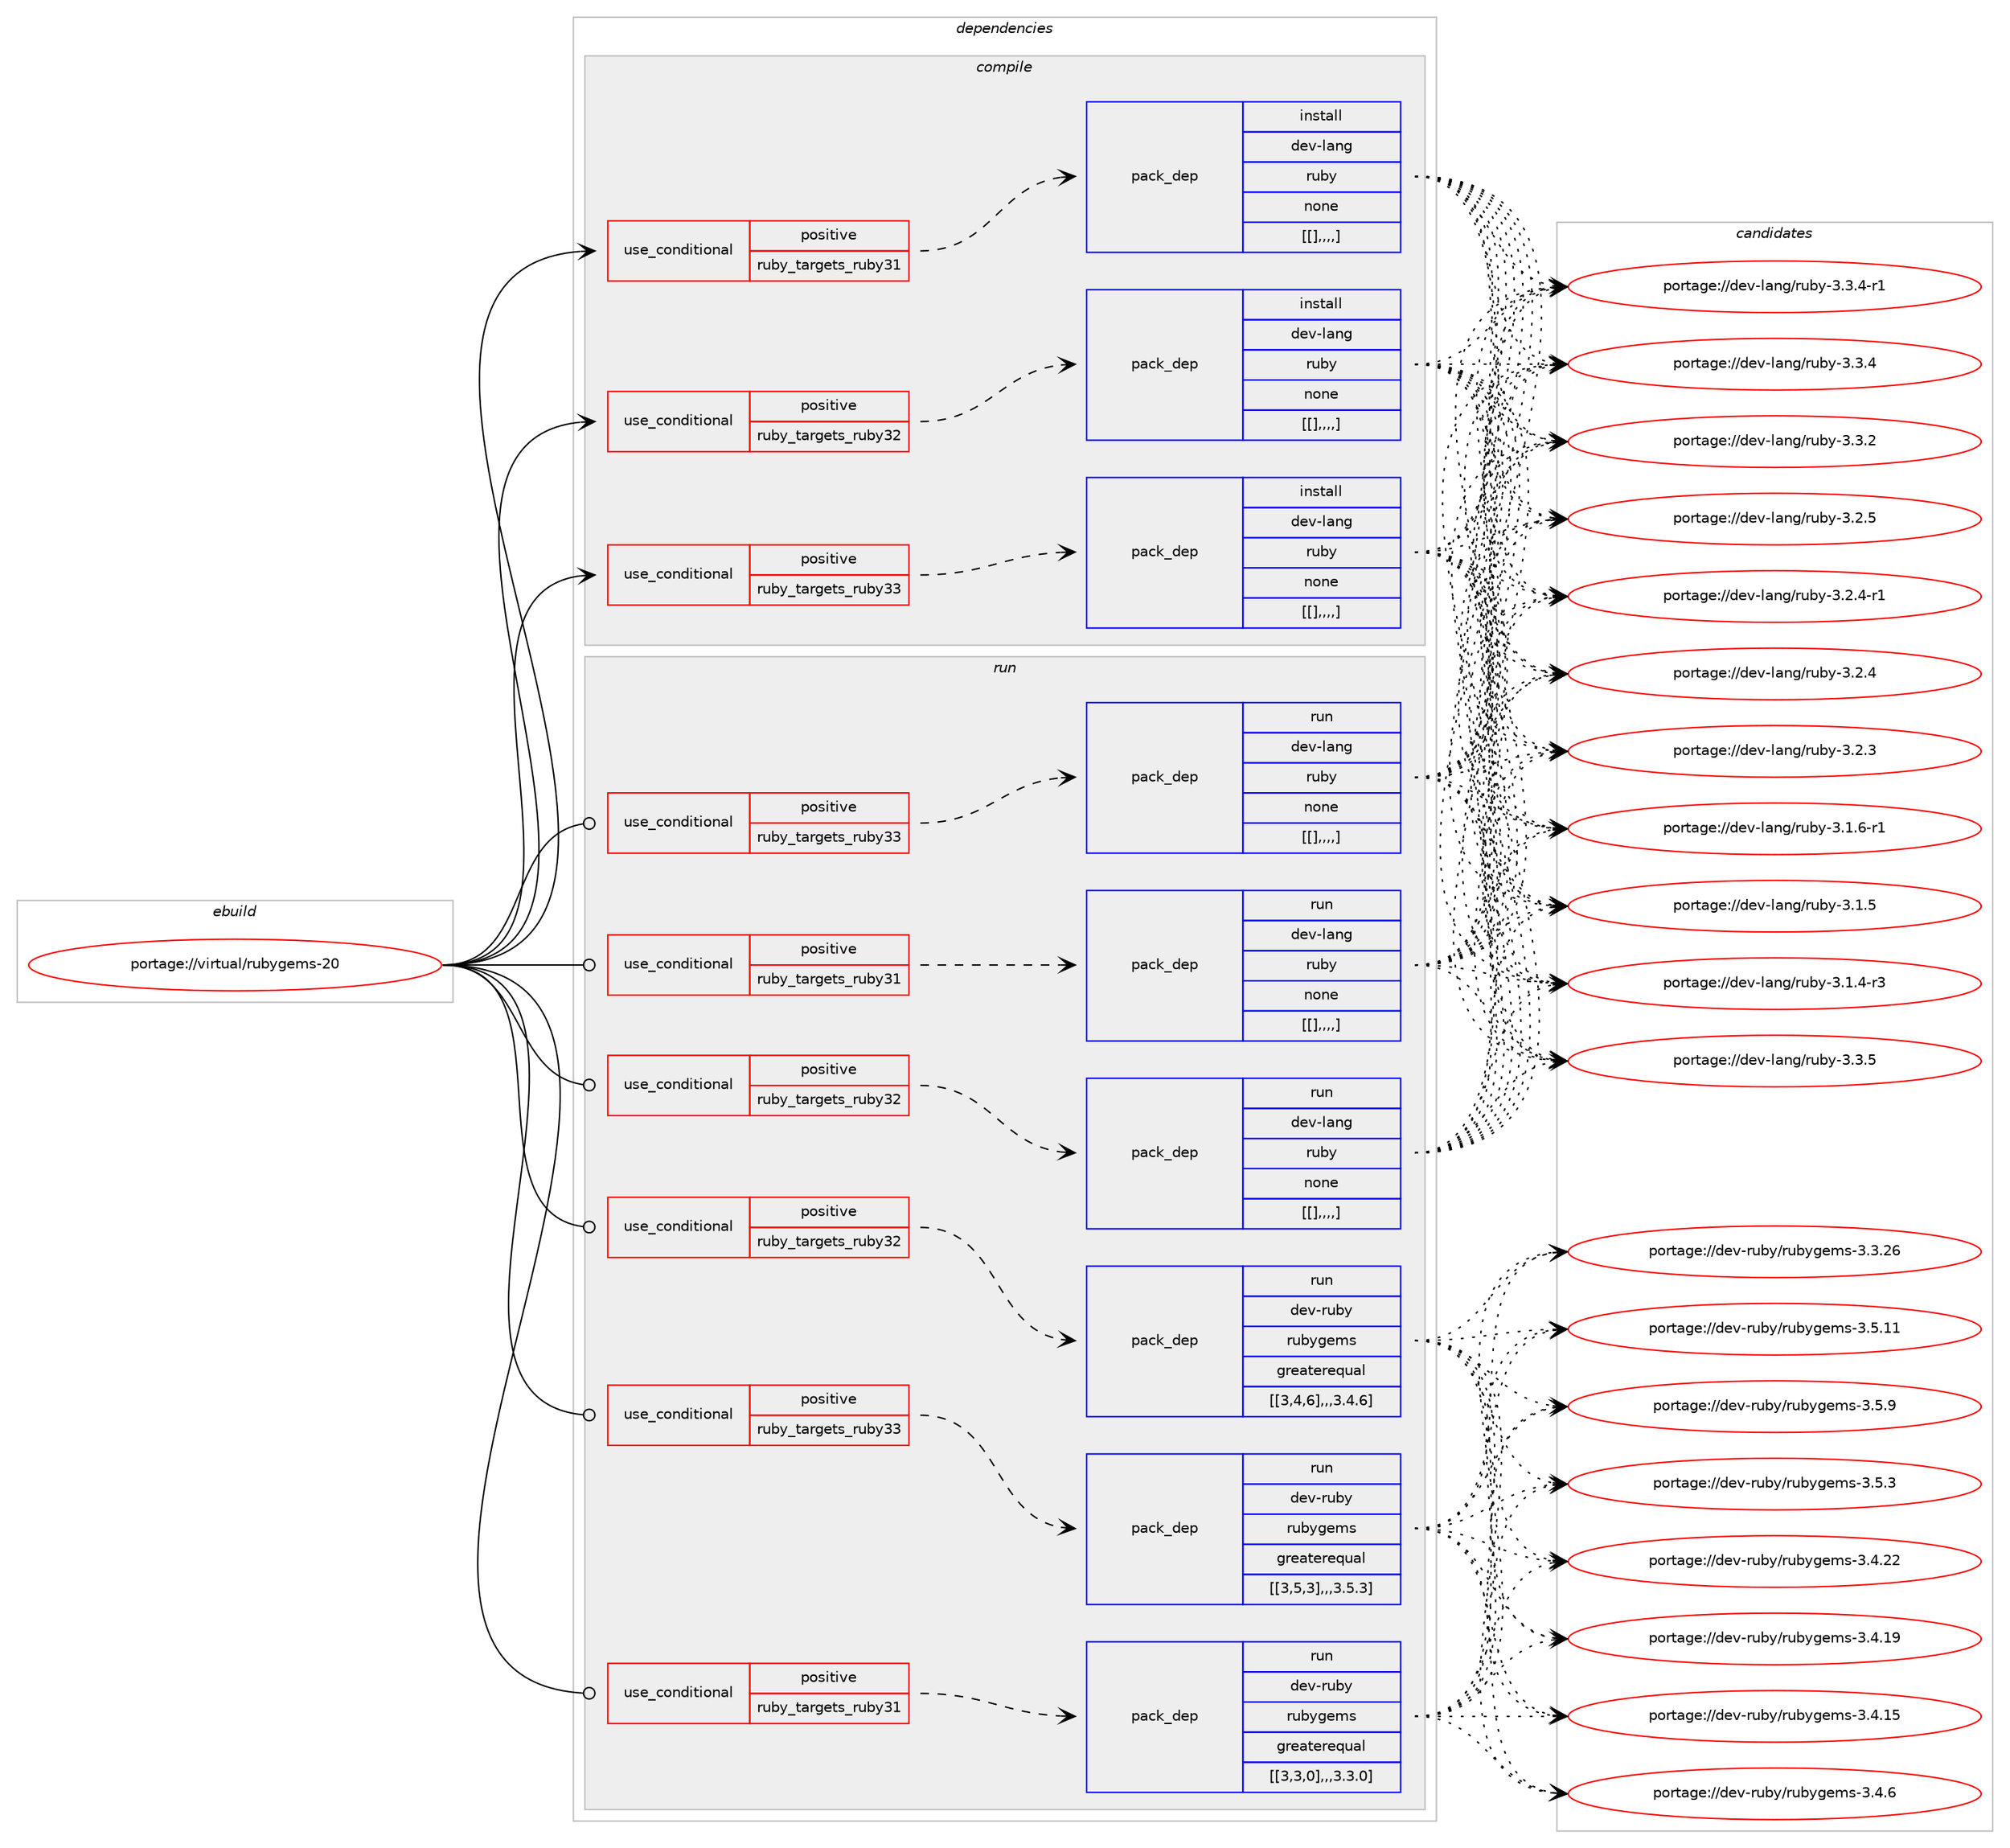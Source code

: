 digraph prolog {

# *************
# Graph options
# *************

newrank=true;
concentrate=true;
compound=true;
graph [rankdir=LR,fontname=Helvetica,fontsize=10,ranksep=1.5];#, ranksep=2.5, nodesep=0.2];
edge  [arrowhead=vee];
node  [fontname=Helvetica,fontsize=10];

# **********
# The ebuild
# **********

subgraph cluster_leftcol {
color=gray;
label=<<i>ebuild</i>>;
id [label="portage://virtual/rubygems-20", color=red, width=4, href="../virtual/rubygems-20.svg"];
}

# ****************
# The dependencies
# ****************

subgraph cluster_midcol {
color=gray;
label=<<i>dependencies</i>>;
subgraph cluster_compile {
fillcolor="#eeeeee";
style=filled;
label=<<i>compile</i>>;
subgraph cond123438 {
dependency463697 [label=<<TABLE BORDER="0" CELLBORDER="1" CELLSPACING="0" CELLPADDING="4"><TR><TD ROWSPAN="3" CELLPADDING="10">use_conditional</TD></TR><TR><TD>positive</TD></TR><TR><TD>ruby_targets_ruby31</TD></TR></TABLE>>, shape=none, color=red];
subgraph pack336917 {
dependency463698 [label=<<TABLE BORDER="0" CELLBORDER="1" CELLSPACING="0" CELLPADDING="4" WIDTH="220"><TR><TD ROWSPAN="6" CELLPADDING="30">pack_dep</TD></TR><TR><TD WIDTH="110">install</TD></TR><TR><TD>dev-lang</TD></TR><TR><TD>ruby</TD></TR><TR><TD>none</TD></TR><TR><TD>[[],,,,]</TD></TR></TABLE>>, shape=none, color=blue];
}
dependency463697:e -> dependency463698:w [weight=20,style="dashed",arrowhead="vee"];
}
id:e -> dependency463697:w [weight=20,style="solid",arrowhead="vee"];
subgraph cond123439 {
dependency463699 [label=<<TABLE BORDER="0" CELLBORDER="1" CELLSPACING="0" CELLPADDING="4"><TR><TD ROWSPAN="3" CELLPADDING="10">use_conditional</TD></TR><TR><TD>positive</TD></TR><TR><TD>ruby_targets_ruby32</TD></TR></TABLE>>, shape=none, color=red];
subgraph pack336918 {
dependency463700 [label=<<TABLE BORDER="0" CELLBORDER="1" CELLSPACING="0" CELLPADDING="4" WIDTH="220"><TR><TD ROWSPAN="6" CELLPADDING="30">pack_dep</TD></TR><TR><TD WIDTH="110">install</TD></TR><TR><TD>dev-lang</TD></TR><TR><TD>ruby</TD></TR><TR><TD>none</TD></TR><TR><TD>[[],,,,]</TD></TR></TABLE>>, shape=none, color=blue];
}
dependency463699:e -> dependency463700:w [weight=20,style="dashed",arrowhead="vee"];
}
id:e -> dependency463699:w [weight=20,style="solid",arrowhead="vee"];
subgraph cond123440 {
dependency463701 [label=<<TABLE BORDER="0" CELLBORDER="1" CELLSPACING="0" CELLPADDING="4"><TR><TD ROWSPAN="3" CELLPADDING="10">use_conditional</TD></TR><TR><TD>positive</TD></TR><TR><TD>ruby_targets_ruby33</TD></TR></TABLE>>, shape=none, color=red];
subgraph pack336919 {
dependency463702 [label=<<TABLE BORDER="0" CELLBORDER="1" CELLSPACING="0" CELLPADDING="4" WIDTH="220"><TR><TD ROWSPAN="6" CELLPADDING="30">pack_dep</TD></TR><TR><TD WIDTH="110">install</TD></TR><TR><TD>dev-lang</TD></TR><TR><TD>ruby</TD></TR><TR><TD>none</TD></TR><TR><TD>[[],,,,]</TD></TR></TABLE>>, shape=none, color=blue];
}
dependency463701:e -> dependency463702:w [weight=20,style="dashed",arrowhead="vee"];
}
id:e -> dependency463701:w [weight=20,style="solid",arrowhead="vee"];
}
subgraph cluster_compileandrun {
fillcolor="#eeeeee";
style=filled;
label=<<i>compile and run</i>>;
}
subgraph cluster_run {
fillcolor="#eeeeee";
style=filled;
label=<<i>run</i>>;
subgraph cond123441 {
dependency463703 [label=<<TABLE BORDER="0" CELLBORDER="1" CELLSPACING="0" CELLPADDING="4"><TR><TD ROWSPAN="3" CELLPADDING="10">use_conditional</TD></TR><TR><TD>positive</TD></TR><TR><TD>ruby_targets_ruby31</TD></TR></TABLE>>, shape=none, color=red];
subgraph pack336920 {
dependency463704 [label=<<TABLE BORDER="0" CELLBORDER="1" CELLSPACING="0" CELLPADDING="4" WIDTH="220"><TR><TD ROWSPAN="6" CELLPADDING="30">pack_dep</TD></TR><TR><TD WIDTH="110">run</TD></TR><TR><TD>dev-lang</TD></TR><TR><TD>ruby</TD></TR><TR><TD>none</TD></TR><TR><TD>[[],,,,]</TD></TR></TABLE>>, shape=none, color=blue];
}
dependency463703:e -> dependency463704:w [weight=20,style="dashed",arrowhead="vee"];
}
id:e -> dependency463703:w [weight=20,style="solid",arrowhead="odot"];
subgraph cond123442 {
dependency463705 [label=<<TABLE BORDER="0" CELLBORDER="1" CELLSPACING="0" CELLPADDING="4"><TR><TD ROWSPAN="3" CELLPADDING="10">use_conditional</TD></TR><TR><TD>positive</TD></TR><TR><TD>ruby_targets_ruby31</TD></TR></TABLE>>, shape=none, color=red];
subgraph pack336921 {
dependency463706 [label=<<TABLE BORDER="0" CELLBORDER="1" CELLSPACING="0" CELLPADDING="4" WIDTH="220"><TR><TD ROWSPAN="6" CELLPADDING="30">pack_dep</TD></TR><TR><TD WIDTH="110">run</TD></TR><TR><TD>dev-ruby</TD></TR><TR><TD>rubygems</TD></TR><TR><TD>greaterequal</TD></TR><TR><TD>[[3,3,0],,,3.3.0]</TD></TR></TABLE>>, shape=none, color=blue];
}
dependency463705:e -> dependency463706:w [weight=20,style="dashed",arrowhead="vee"];
}
id:e -> dependency463705:w [weight=20,style="solid",arrowhead="odot"];
subgraph cond123443 {
dependency463707 [label=<<TABLE BORDER="0" CELLBORDER="1" CELLSPACING="0" CELLPADDING="4"><TR><TD ROWSPAN="3" CELLPADDING="10">use_conditional</TD></TR><TR><TD>positive</TD></TR><TR><TD>ruby_targets_ruby32</TD></TR></TABLE>>, shape=none, color=red];
subgraph pack336922 {
dependency463708 [label=<<TABLE BORDER="0" CELLBORDER="1" CELLSPACING="0" CELLPADDING="4" WIDTH="220"><TR><TD ROWSPAN="6" CELLPADDING="30">pack_dep</TD></TR><TR><TD WIDTH="110">run</TD></TR><TR><TD>dev-lang</TD></TR><TR><TD>ruby</TD></TR><TR><TD>none</TD></TR><TR><TD>[[],,,,]</TD></TR></TABLE>>, shape=none, color=blue];
}
dependency463707:e -> dependency463708:w [weight=20,style="dashed",arrowhead="vee"];
}
id:e -> dependency463707:w [weight=20,style="solid",arrowhead="odot"];
subgraph cond123444 {
dependency463709 [label=<<TABLE BORDER="0" CELLBORDER="1" CELLSPACING="0" CELLPADDING="4"><TR><TD ROWSPAN="3" CELLPADDING="10">use_conditional</TD></TR><TR><TD>positive</TD></TR><TR><TD>ruby_targets_ruby32</TD></TR></TABLE>>, shape=none, color=red];
subgraph pack336923 {
dependency463710 [label=<<TABLE BORDER="0" CELLBORDER="1" CELLSPACING="0" CELLPADDING="4" WIDTH="220"><TR><TD ROWSPAN="6" CELLPADDING="30">pack_dep</TD></TR><TR><TD WIDTH="110">run</TD></TR><TR><TD>dev-ruby</TD></TR><TR><TD>rubygems</TD></TR><TR><TD>greaterequal</TD></TR><TR><TD>[[3,4,6],,,3.4.6]</TD></TR></TABLE>>, shape=none, color=blue];
}
dependency463709:e -> dependency463710:w [weight=20,style="dashed",arrowhead="vee"];
}
id:e -> dependency463709:w [weight=20,style="solid",arrowhead="odot"];
subgraph cond123445 {
dependency463711 [label=<<TABLE BORDER="0" CELLBORDER="1" CELLSPACING="0" CELLPADDING="4"><TR><TD ROWSPAN="3" CELLPADDING="10">use_conditional</TD></TR><TR><TD>positive</TD></TR><TR><TD>ruby_targets_ruby33</TD></TR></TABLE>>, shape=none, color=red];
subgraph pack336924 {
dependency463712 [label=<<TABLE BORDER="0" CELLBORDER="1" CELLSPACING="0" CELLPADDING="4" WIDTH="220"><TR><TD ROWSPAN="6" CELLPADDING="30">pack_dep</TD></TR><TR><TD WIDTH="110">run</TD></TR><TR><TD>dev-lang</TD></TR><TR><TD>ruby</TD></TR><TR><TD>none</TD></TR><TR><TD>[[],,,,]</TD></TR></TABLE>>, shape=none, color=blue];
}
dependency463711:e -> dependency463712:w [weight=20,style="dashed",arrowhead="vee"];
}
id:e -> dependency463711:w [weight=20,style="solid",arrowhead="odot"];
subgraph cond123446 {
dependency463713 [label=<<TABLE BORDER="0" CELLBORDER="1" CELLSPACING="0" CELLPADDING="4"><TR><TD ROWSPAN="3" CELLPADDING="10">use_conditional</TD></TR><TR><TD>positive</TD></TR><TR><TD>ruby_targets_ruby33</TD></TR></TABLE>>, shape=none, color=red];
subgraph pack336925 {
dependency463714 [label=<<TABLE BORDER="0" CELLBORDER="1" CELLSPACING="0" CELLPADDING="4" WIDTH="220"><TR><TD ROWSPAN="6" CELLPADDING="30">pack_dep</TD></TR><TR><TD WIDTH="110">run</TD></TR><TR><TD>dev-ruby</TD></TR><TR><TD>rubygems</TD></TR><TR><TD>greaterequal</TD></TR><TR><TD>[[3,5,3],,,3.5.3]</TD></TR></TABLE>>, shape=none, color=blue];
}
dependency463713:e -> dependency463714:w [weight=20,style="dashed",arrowhead="vee"];
}
id:e -> dependency463713:w [weight=20,style="solid",arrowhead="odot"];
}
}

# **************
# The candidates
# **************

subgraph cluster_choices {
rank=same;
color=gray;
label=<<i>candidates</i>>;

subgraph choice336917 {
color=black;
nodesep=1;
choice10010111845108971101034711411798121455146514653 [label="portage://dev-lang/ruby-3.3.5", color=red, width=4,href="../dev-lang/ruby-3.3.5.svg"];
choice100101118451089711010347114117981214551465146524511449 [label="portage://dev-lang/ruby-3.3.4-r1", color=red, width=4,href="../dev-lang/ruby-3.3.4-r1.svg"];
choice10010111845108971101034711411798121455146514652 [label="portage://dev-lang/ruby-3.3.4", color=red, width=4,href="../dev-lang/ruby-3.3.4.svg"];
choice10010111845108971101034711411798121455146514650 [label="portage://dev-lang/ruby-3.3.2", color=red, width=4,href="../dev-lang/ruby-3.3.2.svg"];
choice10010111845108971101034711411798121455146504653 [label="portage://dev-lang/ruby-3.2.5", color=red, width=4,href="../dev-lang/ruby-3.2.5.svg"];
choice100101118451089711010347114117981214551465046524511449 [label="portage://dev-lang/ruby-3.2.4-r1", color=red, width=4,href="../dev-lang/ruby-3.2.4-r1.svg"];
choice10010111845108971101034711411798121455146504652 [label="portage://dev-lang/ruby-3.2.4", color=red, width=4,href="../dev-lang/ruby-3.2.4.svg"];
choice10010111845108971101034711411798121455146504651 [label="portage://dev-lang/ruby-3.2.3", color=red, width=4,href="../dev-lang/ruby-3.2.3.svg"];
choice100101118451089711010347114117981214551464946544511449 [label="portage://dev-lang/ruby-3.1.6-r1", color=red, width=4,href="../dev-lang/ruby-3.1.6-r1.svg"];
choice10010111845108971101034711411798121455146494653 [label="portage://dev-lang/ruby-3.1.5", color=red, width=4,href="../dev-lang/ruby-3.1.5.svg"];
choice100101118451089711010347114117981214551464946524511451 [label="portage://dev-lang/ruby-3.1.4-r3", color=red, width=4,href="../dev-lang/ruby-3.1.4-r3.svg"];
dependency463698:e -> choice10010111845108971101034711411798121455146514653:w [style=dotted,weight="100"];
dependency463698:e -> choice100101118451089711010347114117981214551465146524511449:w [style=dotted,weight="100"];
dependency463698:e -> choice10010111845108971101034711411798121455146514652:w [style=dotted,weight="100"];
dependency463698:e -> choice10010111845108971101034711411798121455146514650:w [style=dotted,weight="100"];
dependency463698:e -> choice10010111845108971101034711411798121455146504653:w [style=dotted,weight="100"];
dependency463698:e -> choice100101118451089711010347114117981214551465046524511449:w [style=dotted,weight="100"];
dependency463698:e -> choice10010111845108971101034711411798121455146504652:w [style=dotted,weight="100"];
dependency463698:e -> choice10010111845108971101034711411798121455146504651:w [style=dotted,weight="100"];
dependency463698:e -> choice100101118451089711010347114117981214551464946544511449:w [style=dotted,weight="100"];
dependency463698:e -> choice10010111845108971101034711411798121455146494653:w [style=dotted,weight="100"];
dependency463698:e -> choice100101118451089711010347114117981214551464946524511451:w [style=dotted,weight="100"];
}
subgraph choice336918 {
color=black;
nodesep=1;
choice10010111845108971101034711411798121455146514653 [label="portage://dev-lang/ruby-3.3.5", color=red, width=4,href="../dev-lang/ruby-3.3.5.svg"];
choice100101118451089711010347114117981214551465146524511449 [label="portage://dev-lang/ruby-3.3.4-r1", color=red, width=4,href="../dev-lang/ruby-3.3.4-r1.svg"];
choice10010111845108971101034711411798121455146514652 [label="portage://dev-lang/ruby-3.3.4", color=red, width=4,href="../dev-lang/ruby-3.3.4.svg"];
choice10010111845108971101034711411798121455146514650 [label="portage://dev-lang/ruby-3.3.2", color=red, width=4,href="../dev-lang/ruby-3.3.2.svg"];
choice10010111845108971101034711411798121455146504653 [label="portage://dev-lang/ruby-3.2.5", color=red, width=4,href="../dev-lang/ruby-3.2.5.svg"];
choice100101118451089711010347114117981214551465046524511449 [label="portage://dev-lang/ruby-3.2.4-r1", color=red, width=4,href="../dev-lang/ruby-3.2.4-r1.svg"];
choice10010111845108971101034711411798121455146504652 [label="portage://dev-lang/ruby-3.2.4", color=red, width=4,href="../dev-lang/ruby-3.2.4.svg"];
choice10010111845108971101034711411798121455146504651 [label="portage://dev-lang/ruby-3.2.3", color=red, width=4,href="../dev-lang/ruby-3.2.3.svg"];
choice100101118451089711010347114117981214551464946544511449 [label="portage://dev-lang/ruby-3.1.6-r1", color=red, width=4,href="../dev-lang/ruby-3.1.6-r1.svg"];
choice10010111845108971101034711411798121455146494653 [label="portage://dev-lang/ruby-3.1.5", color=red, width=4,href="../dev-lang/ruby-3.1.5.svg"];
choice100101118451089711010347114117981214551464946524511451 [label="portage://dev-lang/ruby-3.1.4-r3", color=red, width=4,href="../dev-lang/ruby-3.1.4-r3.svg"];
dependency463700:e -> choice10010111845108971101034711411798121455146514653:w [style=dotted,weight="100"];
dependency463700:e -> choice100101118451089711010347114117981214551465146524511449:w [style=dotted,weight="100"];
dependency463700:e -> choice10010111845108971101034711411798121455146514652:w [style=dotted,weight="100"];
dependency463700:e -> choice10010111845108971101034711411798121455146514650:w [style=dotted,weight="100"];
dependency463700:e -> choice10010111845108971101034711411798121455146504653:w [style=dotted,weight="100"];
dependency463700:e -> choice100101118451089711010347114117981214551465046524511449:w [style=dotted,weight="100"];
dependency463700:e -> choice10010111845108971101034711411798121455146504652:w [style=dotted,weight="100"];
dependency463700:e -> choice10010111845108971101034711411798121455146504651:w [style=dotted,weight="100"];
dependency463700:e -> choice100101118451089711010347114117981214551464946544511449:w [style=dotted,weight="100"];
dependency463700:e -> choice10010111845108971101034711411798121455146494653:w [style=dotted,weight="100"];
dependency463700:e -> choice100101118451089711010347114117981214551464946524511451:w [style=dotted,weight="100"];
}
subgraph choice336919 {
color=black;
nodesep=1;
choice10010111845108971101034711411798121455146514653 [label="portage://dev-lang/ruby-3.3.5", color=red, width=4,href="../dev-lang/ruby-3.3.5.svg"];
choice100101118451089711010347114117981214551465146524511449 [label="portage://dev-lang/ruby-3.3.4-r1", color=red, width=4,href="../dev-lang/ruby-3.3.4-r1.svg"];
choice10010111845108971101034711411798121455146514652 [label="portage://dev-lang/ruby-3.3.4", color=red, width=4,href="../dev-lang/ruby-3.3.4.svg"];
choice10010111845108971101034711411798121455146514650 [label="portage://dev-lang/ruby-3.3.2", color=red, width=4,href="../dev-lang/ruby-3.3.2.svg"];
choice10010111845108971101034711411798121455146504653 [label="portage://dev-lang/ruby-3.2.5", color=red, width=4,href="../dev-lang/ruby-3.2.5.svg"];
choice100101118451089711010347114117981214551465046524511449 [label="portage://dev-lang/ruby-3.2.4-r1", color=red, width=4,href="../dev-lang/ruby-3.2.4-r1.svg"];
choice10010111845108971101034711411798121455146504652 [label="portage://dev-lang/ruby-3.2.4", color=red, width=4,href="../dev-lang/ruby-3.2.4.svg"];
choice10010111845108971101034711411798121455146504651 [label="portage://dev-lang/ruby-3.2.3", color=red, width=4,href="../dev-lang/ruby-3.2.3.svg"];
choice100101118451089711010347114117981214551464946544511449 [label="portage://dev-lang/ruby-3.1.6-r1", color=red, width=4,href="../dev-lang/ruby-3.1.6-r1.svg"];
choice10010111845108971101034711411798121455146494653 [label="portage://dev-lang/ruby-3.1.5", color=red, width=4,href="../dev-lang/ruby-3.1.5.svg"];
choice100101118451089711010347114117981214551464946524511451 [label="portage://dev-lang/ruby-3.1.4-r3", color=red, width=4,href="../dev-lang/ruby-3.1.4-r3.svg"];
dependency463702:e -> choice10010111845108971101034711411798121455146514653:w [style=dotted,weight="100"];
dependency463702:e -> choice100101118451089711010347114117981214551465146524511449:w [style=dotted,weight="100"];
dependency463702:e -> choice10010111845108971101034711411798121455146514652:w [style=dotted,weight="100"];
dependency463702:e -> choice10010111845108971101034711411798121455146514650:w [style=dotted,weight="100"];
dependency463702:e -> choice10010111845108971101034711411798121455146504653:w [style=dotted,weight="100"];
dependency463702:e -> choice100101118451089711010347114117981214551465046524511449:w [style=dotted,weight="100"];
dependency463702:e -> choice10010111845108971101034711411798121455146504652:w [style=dotted,weight="100"];
dependency463702:e -> choice10010111845108971101034711411798121455146504651:w [style=dotted,weight="100"];
dependency463702:e -> choice100101118451089711010347114117981214551464946544511449:w [style=dotted,weight="100"];
dependency463702:e -> choice10010111845108971101034711411798121455146494653:w [style=dotted,weight="100"];
dependency463702:e -> choice100101118451089711010347114117981214551464946524511451:w [style=dotted,weight="100"];
}
subgraph choice336920 {
color=black;
nodesep=1;
choice10010111845108971101034711411798121455146514653 [label="portage://dev-lang/ruby-3.3.5", color=red, width=4,href="../dev-lang/ruby-3.3.5.svg"];
choice100101118451089711010347114117981214551465146524511449 [label="portage://dev-lang/ruby-3.3.4-r1", color=red, width=4,href="../dev-lang/ruby-3.3.4-r1.svg"];
choice10010111845108971101034711411798121455146514652 [label="portage://dev-lang/ruby-3.3.4", color=red, width=4,href="../dev-lang/ruby-3.3.4.svg"];
choice10010111845108971101034711411798121455146514650 [label="portage://dev-lang/ruby-3.3.2", color=red, width=4,href="../dev-lang/ruby-3.3.2.svg"];
choice10010111845108971101034711411798121455146504653 [label="portage://dev-lang/ruby-3.2.5", color=red, width=4,href="../dev-lang/ruby-3.2.5.svg"];
choice100101118451089711010347114117981214551465046524511449 [label="portage://dev-lang/ruby-3.2.4-r1", color=red, width=4,href="../dev-lang/ruby-3.2.4-r1.svg"];
choice10010111845108971101034711411798121455146504652 [label="portage://dev-lang/ruby-3.2.4", color=red, width=4,href="../dev-lang/ruby-3.2.4.svg"];
choice10010111845108971101034711411798121455146504651 [label="portage://dev-lang/ruby-3.2.3", color=red, width=4,href="../dev-lang/ruby-3.2.3.svg"];
choice100101118451089711010347114117981214551464946544511449 [label="portage://dev-lang/ruby-3.1.6-r1", color=red, width=4,href="../dev-lang/ruby-3.1.6-r1.svg"];
choice10010111845108971101034711411798121455146494653 [label="portage://dev-lang/ruby-3.1.5", color=red, width=4,href="../dev-lang/ruby-3.1.5.svg"];
choice100101118451089711010347114117981214551464946524511451 [label="portage://dev-lang/ruby-3.1.4-r3", color=red, width=4,href="../dev-lang/ruby-3.1.4-r3.svg"];
dependency463704:e -> choice10010111845108971101034711411798121455146514653:w [style=dotted,weight="100"];
dependency463704:e -> choice100101118451089711010347114117981214551465146524511449:w [style=dotted,weight="100"];
dependency463704:e -> choice10010111845108971101034711411798121455146514652:w [style=dotted,weight="100"];
dependency463704:e -> choice10010111845108971101034711411798121455146514650:w [style=dotted,weight="100"];
dependency463704:e -> choice10010111845108971101034711411798121455146504653:w [style=dotted,weight="100"];
dependency463704:e -> choice100101118451089711010347114117981214551465046524511449:w [style=dotted,weight="100"];
dependency463704:e -> choice10010111845108971101034711411798121455146504652:w [style=dotted,weight="100"];
dependency463704:e -> choice10010111845108971101034711411798121455146504651:w [style=dotted,weight="100"];
dependency463704:e -> choice100101118451089711010347114117981214551464946544511449:w [style=dotted,weight="100"];
dependency463704:e -> choice10010111845108971101034711411798121455146494653:w [style=dotted,weight="100"];
dependency463704:e -> choice100101118451089711010347114117981214551464946524511451:w [style=dotted,weight="100"];
}
subgraph choice336921 {
color=black;
nodesep=1;
choice1001011184511411798121471141179812110310110911545514653464949 [label="portage://dev-ruby/rubygems-3.5.11", color=red, width=4,href="../dev-ruby/rubygems-3.5.11.svg"];
choice10010111845114117981214711411798121103101109115455146534657 [label="portage://dev-ruby/rubygems-3.5.9", color=red, width=4,href="../dev-ruby/rubygems-3.5.9.svg"];
choice10010111845114117981214711411798121103101109115455146534651 [label="portage://dev-ruby/rubygems-3.5.3", color=red, width=4,href="../dev-ruby/rubygems-3.5.3.svg"];
choice1001011184511411798121471141179812110310110911545514652465050 [label="portage://dev-ruby/rubygems-3.4.22", color=red, width=4,href="../dev-ruby/rubygems-3.4.22.svg"];
choice1001011184511411798121471141179812110310110911545514652464957 [label="portage://dev-ruby/rubygems-3.4.19", color=red, width=4,href="../dev-ruby/rubygems-3.4.19.svg"];
choice1001011184511411798121471141179812110310110911545514652464953 [label="portage://dev-ruby/rubygems-3.4.15", color=red, width=4,href="../dev-ruby/rubygems-3.4.15.svg"];
choice10010111845114117981214711411798121103101109115455146524654 [label="portage://dev-ruby/rubygems-3.4.6", color=red, width=4,href="../dev-ruby/rubygems-3.4.6.svg"];
choice1001011184511411798121471141179812110310110911545514651465054 [label="portage://dev-ruby/rubygems-3.3.26", color=red, width=4,href="../dev-ruby/rubygems-3.3.26.svg"];
dependency463706:e -> choice1001011184511411798121471141179812110310110911545514653464949:w [style=dotted,weight="100"];
dependency463706:e -> choice10010111845114117981214711411798121103101109115455146534657:w [style=dotted,weight="100"];
dependency463706:e -> choice10010111845114117981214711411798121103101109115455146534651:w [style=dotted,weight="100"];
dependency463706:e -> choice1001011184511411798121471141179812110310110911545514652465050:w [style=dotted,weight="100"];
dependency463706:e -> choice1001011184511411798121471141179812110310110911545514652464957:w [style=dotted,weight="100"];
dependency463706:e -> choice1001011184511411798121471141179812110310110911545514652464953:w [style=dotted,weight="100"];
dependency463706:e -> choice10010111845114117981214711411798121103101109115455146524654:w [style=dotted,weight="100"];
dependency463706:e -> choice1001011184511411798121471141179812110310110911545514651465054:w [style=dotted,weight="100"];
}
subgraph choice336922 {
color=black;
nodesep=1;
choice10010111845108971101034711411798121455146514653 [label="portage://dev-lang/ruby-3.3.5", color=red, width=4,href="../dev-lang/ruby-3.3.5.svg"];
choice100101118451089711010347114117981214551465146524511449 [label="portage://dev-lang/ruby-3.3.4-r1", color=red, width=4,href="../dev-lang/ruby-3.3.4-r1.svg"];
choice10010111845108971101034711411798121455146514652 [label="portage://dev-lang/ruby-3.3.4", color=red, width=4,href="../dev-lang/ruby-3.3.4.svg"];
choice10010111845108971101034711411798121455146514650 [label="portage://dev-lang/ruby-3.3.2", color=red, width=4,href="../dev-lang/ruby-3.3.2.svg"];
choice10010111845108971101034711411798121455146504653 [label="portage://dev-lang/ruby-3.2.5", color=red, width=4,href="../dev-lang/ruby-3.2.5.svg"];
choice100101118451089711010347114117981214551465046524511449 [label="portage://dev-lang/ruby-3.2.4-r1", color=red, width=4,href="../dev-lang/ruby-3.2.4-r1.svg"];
choice10010111845108971101034711411798121455146504652 [label="portage://dev-lang/ruby-3.2.4", color=red, width=4,href="../dev-lang/ruby-3.2.4.svg"];
choice10010111845108971101034711411798121455146504651 [label="portage://dev-lang/ruby-3.2.3", color=red, width=4,href="../dev-lang/ruby-3.2.3.svg"];
choice100101118451089711010347114117981214551464946544511449 [label="portage://dev-lang/ruby-3.1.6-r1", color=red, width=4,href="../dev-lang/ruby-3.1.6-r1.svg"];
choice10010111845108971101034711411798121455146494653 [label="portage://dev-lang/ruby-3.1.5", color=red, width=4,href="../dev-lang/ruby-3.1.5.svg"];
choice100101118451089711010347114117981214551464946524511451 [label="portage://dev-lang/ruby-3.1.4-r3", color=red, width=4,href="../dev-lang/ruby-3.1.4-r3.svg"];
dependency463708:e -> choice10010111845108971101034711411798121455146514653:w [style=dotted,weight="100"];
dependency463708:e -> choice100101118451089711010347114117981214551465146524511449:w [style=dotted,weight="100"];
dependency463708:e -> choice10010111845108971101034711411798121455146514652:w [style=dotted,weight="100"];
dependency463708:e -> choice10010111845108971101034711411798121455146514650:w [style=dotted,weight="100"];
dependency463708:e -> choice10010111845108971101034711411798121455146504653:w [style=dotted,weight="100"];
dependency463708:e -> choice100101118451089711010347114117981214551465046524511449:w [style=dotted,weight="100"];
dependency463708:e -> choice10010111845108971101034711411798121455146504652:w [style=dotted,weight="100"];
dependency463708:e -> choice10010111845108971101034711411798121455146504651:w [style=dotted,weight="100"];
dependency463708:e -> choice100101118451089711010347114117981214551464946544511449:w [style=dotted,weight="100"];
dependency463708:e -> choice10010111845108971101034711411798121455146494653:w [style=dotted,weight="100"];
dependency463708:e -> choice100101118451089711010347114117981214551464946524511451:w [style=dotted,weight="100"];
}
subgraph choice336923 {
color=black;
nodesep=1;
choice1001011184511411798121471141179812110310110911545514653464949 [label="portage://dev-ruby/rubygems-3.5.11", color=red, width=4,href="../dev-ruby/rubygems-3.5.11.svg"];
choice10010111845114117981214711411798121103101109115455146534657 [label="portage://dev-ruby/rubygems-3.5.9", color=red, width=4,href="../dev-ruby/rubygems-3.5.9.svg"];
choice10010111845114117981214711411798121103101109115455146534651 [label="portage://dev-ruby/rubygems-3.5.3", color=red, width=4,href="../dev-ruby/rubygems-3.5.3.svg"];
choice1001011184511411798121471141179812110310110911545514652465050 [label="portage://dev-ruby/rubygems-3.4.22", color=red, width=4,href="../dev-ruby/rubygems-3.4.22.svg"];
choice1001011184511411798121471141179812110310110911545514652464957 [label="portage://dev-ruby/rubygems-3.4.19", color=red, width=4,href="../dev-ruby/rubygems-3.4.19.svg"];
choice1001011184511411798121471141179812110310110911545514652464953 [label="portage://dev-ruby/rubygems-3.4.15", color=red, width=4,href="../dev-ruby/rubygems-3.4.15.svg"];
choice10010111845114117981214711411798121103101109115455146524654 [label="portage://dev-ruby/rubygems-3.4.6", color=red, width=4,href="../dev-ruby/rubygems-3.4.6.svg"];
choice1001011184511411798121471141179812110310110911545514651465054 [label="portage://dev-ruby/rubygems-3.3.26", color=red, width=4,href="../dev-ruby/rubygems-3.3.26.svg"];
dependency463710:e -> choice1001011184511411798121471141179812110310110911545514653464949:w [style=dotted,weight="100"];
dependency463710:e -> choice10010111845114117981214711411798121103101109115455146534657:w [style=dotted,weight="100"];
dependency463710:e -> choice10010111845114117981214711411798121103101109115455146534651:w [style=dotted,weight="100"];
dependency463710:e -> choice1001011184511411798121471141179812110310110911545514652465050:w [style=dotted,weight="100"];
dependency463710:e -> choice1001011184511411798121471141179812110310110911545514652464957:w [style=dotted,weight="100"];
dependency463710:e -> choice1001011184511411798121471141179812110310110911545514652464953:w [style=dotted,weight="100"];
dependency463710:e -> choice10010111845114117981214711411798121103101109115455146524654:w [style=dotted,weight="100"];
dependency463710:e -> choice1001011184511411798121471141179812110310110911545514651465054:w [style=dotted,weight="100"];
}
subgraph choice336924 {
color=black;
nodesep=1;
choice10010111845108971101034711411798121455146514653 [label="portage://dev-lang/ruby-3.3.5", color=red, width=4,href="../dev-lang/ruby-3.3.5.svg"];
choice100101118451089711010347114117981214551465146524511449 [label="portage://dev-lang/ruby-3.3.4-r1", color=red, width=4,href="../dev-lang/ruby-3.3.4-r1.svg"];
choice10010111845108971101034711411798121455146514652 [label="portage://dev-lang/ruby-3.3.4", color=red, width=4,href="../dev-lang/ruby-3.3.4.svg"];
choice10010111845108971101034711411798121455146514650 [label="portage://dev-lang/ruby-3.3.2", color=red, width=4,href="../dev-lang/ruby-3.3.2.svg"];
choice10010111845108971101034711411798121455146504653 [label="portage://dev-lang/ruby-3.2.5", color=red, width=4,href="../dev-lang/ruby-3.2.5.svg"];
choice100101118451089711010347114117981214551465046524511449 [label="portage://dev-lang/ruby-3.2.4-r1", color=red, width=4,href="../dev-lang/ruby-3.2.4-r1.svg"];
choice10010111845108971101034711411798121455146504652 [label="portage://dev-lang/ruby-3.2.4", color=red, width=4,href="../dev-lang/ruby-3.2.4.svg"];
choice10010111845108971101034711411798121455146504651 [label="portage://dev-lang/ruby-3.2.3", color=red, width=4,href="../dev-lang/ruby-3.2.3.svg"];
choice100101118451089711010347114117981214551464946544511449 [label="portage://dev-lang/ruby-3.1.6-r1", color=red, width=4,href="../dev-lang/ruby-3.1.6-r1.svg"];
choice10010111845108971101034711411798121455146494653 [label="portage://dev-lang/ruby-3.1.5", color=red, width=4,href="../dev-lang/ruby-3.1.5.svg"];
choice100101118451089711010347114117981214551464946524511451 [label="portage://dev-lang/ruby-3.1.4-r3", color=red, width=4,href="../dev-lang/ruby-3.1.4-r3.svg"];
dependency463712:e -> choice10010111845108971101034711411798121455146514653:w [style=dotted,weight="100"];
dependency463712:e -> choice100101118451089711010347114117981214551465146524511449:w [style=dotted,weight="100"];
dependency463712:e -> choice10010111845108971101034711411798121455146514652:w [style=dotted,weight="100"];
dependency463712:e -> choice10010111845108971101034711411798121455146514650:w [style=dotted,weight="100"];
dependency463712:e -> choice10010111845108971101034711411798121455146504653:w [style=dotted,weight="100"];
dependency463712:e -> choice100101118451089711010347114117981214551465046524511449:w [style=dotted,weight="100"];
dependency463712:e -> choice10010111845108971101034711411798121455146504652:w [style=dotted,weight="100"];
dependency463712:e -> choice10010111845108971101034711411798121455146504651:w [style=dotted,weight="100"];
dependency463712:e -> choice100101118451089711010347114117981214551464946544511449:w [style=dotted,weight="100"];
dependency463712:e -> choice10010111845108971101034711411798121455146494653:w [style=dotted,weight="100"];
dependency463712:e -> choice100101118451089711010347114117981214551464946524511451:w [style=dotted,weight="100"];
}
subgraph choice336925 {
color=black;
nodesep=1;
choice1001011184511411798121471141179812110310110911545514653464949 [label="portage://dev-ruby/rubygems-3.5.11", color=red, width=4,href="../dev-ruby/rubygems-3.5.11.svg"];
choice10010111845114117981214711411798121103101109115455146534657 [label="portage://dev-ruby/rubygems-3.5.9", color=red, width=4,href="../dev-ruby/rubygems-3.5.9.svg"];
choice10010111845114117981214711411798121103101109115455146534651 [label="portage://dev-ruby/rubygems-3.5.3", color=red, width=4,href="../dev-ruby/rubygems-3.5.3.svg"];
choice1001011184511411798121471141179812110310110911545514652465050 [label="portage://dev-ruby/rubygems-3.4.22", color=red, width=4,href="../dev-ruby/rubygems-3.4.22.svg"];
choice1001011184511411798121471141179812110310110911545514652464957 [label="portage://dev-ruby/rubygems-3.4.19", color=red, width=4,href="../dev-ruby/rubygems-3.4.19.svg"];
choice1001011184511411798121471141179812110310110911545514652464953 [label="portage://dev-ruby/rubygems-3.4.15", color=red, width=4,href="../dev-ruby/rubygems-3.4.15.svg"];
choice10010111845114117981214711411798121103101109115455146524654 [label="portage://dev-ruby/rubygems-3.4.6", color=red, width=4,href="../dev-ruby/rubygems-3.4.6.svg"];
choice1001011184511411798121471141179812110310110911545514651465054 [label="portage://dev-ruby/rubygems-3.3.26", color=red, width=4,href="../dev-ruby/rubygems-3.3.26.svg"];
dependency463714:e -> choice1001011184511411798121471141179812110310110911545514653464949:w [style=dotted,weight="100"];
dependency463714:e -> choice10010111845114117981214711411798121103101109115455146534657:w [style=dotted,weight="100"];
dependency463714:e -> choice10010111845114117981214711411798121103101109115455146534651:w [style=dotted,weight="100"];
dependency463714:e -> choice1001011184511411798121471141179812110310110911545514652465050:w [style=dotted,weight="100"];
dependency463714:e -> choice1001011184511411798121471141179812110310110911545514652464957:w [style=dotted,weight="100"];
dependency463714:e -> choice1001011184511411798121471141179812110310110911545514652464953:w [style=dotted,weight="100"];
dependency463714:e -> choice10010111845114117981214711411798121103101109115455146524654:w [style=dotted,weight="100"];
dependency463714:e -> choice1001011184511411798121471141179812110310110911545514651465054:w [style=dotted,weight="100"];
}
}

}
